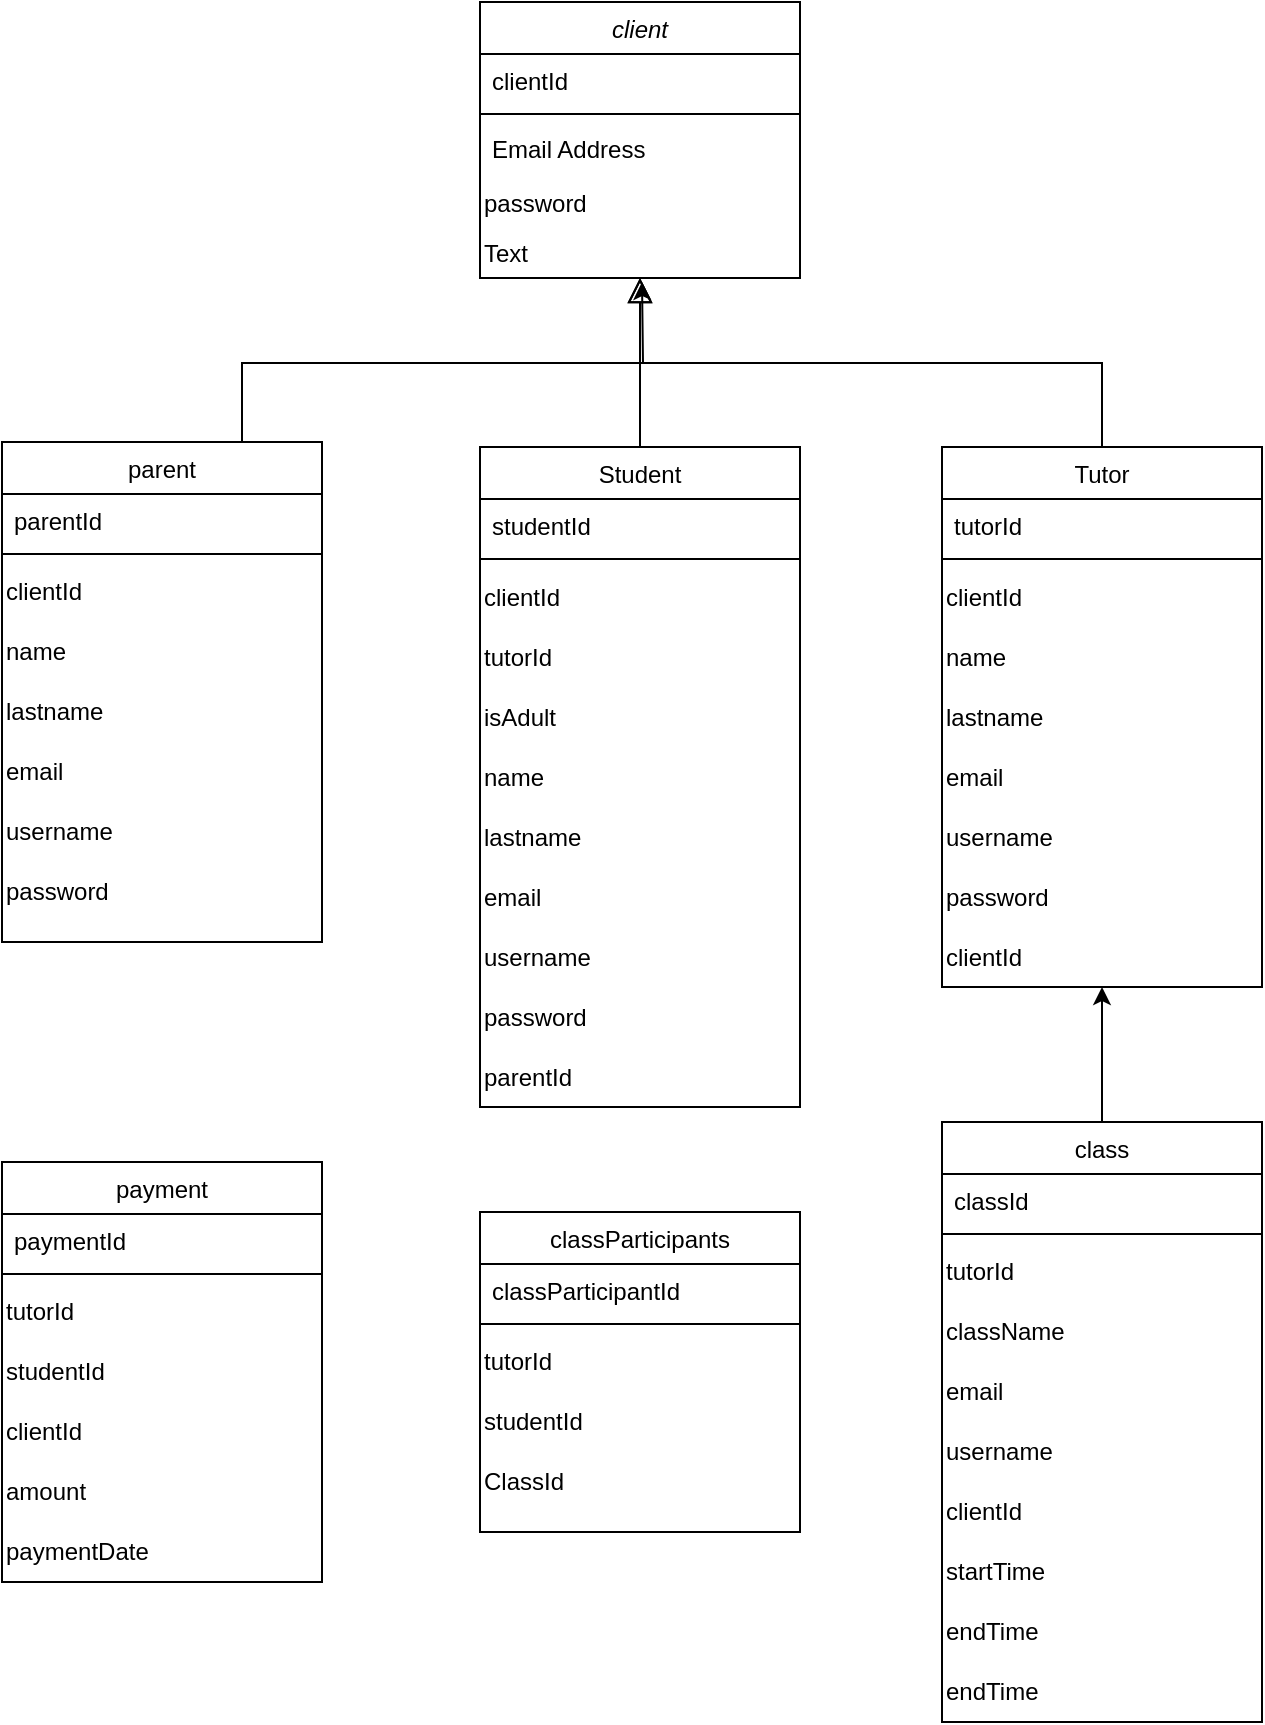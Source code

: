 <mxfile version="20.2.3" type="github">
  <diagram id="C5RBs43oDa-KdzZeNtuy" name="Page-1">
    <mxGraphModel dx="1351" dy="1036" grid="1" gridSize="10" guides="1" tooltips="1" connect="1" arrows="1" fold="1" page="1" pageScale="1" pageWidth="827" pageHeight="1169" math="0" shadow="0">
      <root>
        <mxCell id="WIyWlLk6GJQsqaUBKTNV-0" />
        <mxCell id="WIyWlLk6GJQsqaUBKTNV-1" parent="WIyWlLk6GJQsqaUBKTNV-0" />
        <mxCell id="zkfFHV4jXpPFQw0GAbJ--0" value="client&#xa;" style="swimlane;fontStyle=2;align=center;verticalAlign=top;childLayout=stackLayout;horizontal=1;startSize=26;horizontalStack=0;resizeParent=1;resizeLast=0;collapsible=1;marginBottom=0;rounded=0;shadow=0;strokeWidth=1;" parent="WIyWlLk6GJQsqaUBKTNV-1" vertex="1">
          <mxGeometry x="329" y="120" width="160" height="138" as="geometry">
            <mxRectangle x="230" y="140" width="160" height="26" as="alternateBounds" />
          </mxGeometry>
        </mxCell>
        <mxCell id="zkfFHV4jXpPFQw0GAbJ--1" value="clientId" style="text;align=left;verticalAlign=top;spacingLeft=4;spacingRight=4;overflow=hidden;rotatable=0;points=[[0,0.5],[1,0.5]];portConstraint=eastwest;" parent="zkfFHV4jXpPFQw0GAbJ--0" vertex="1">
          <mxGeometry y="26" width="160" height="26" as="geometry" />
        </mxCell>
        <mxCell id="zkfFHV4jXpPFQw0GAbJ--4" value="" style="line;html=1;strokeWidth=1;align=left;verticalAlign=middle;spacingTop=-1;spacingLeft=3;spacingRight=3;rotatable=0;labelPosition=right;points=[];portConstraint=eastwest;" parent="zkfFHV4jXpPFQw0GAbJ--0" vertex="1">
          <mxGeometry y="52" width="160" height="8" as="geometry" />
        </mxCell>
        <mxCell id="oB4zxMy_WQajGayQ_X4K-0" value="Email Address" style="text;align=left;verticalAlign=top;spacingLeft=4;spacingRight=4;overflow=hidden;rotatable=0;points=[[0,0.5],[1,0.5]];portConstraint=eastwest;rounded=0;shadow=0;html=0;" vertex="1" parent="zkfFHV4jXpPFQw0GAbJ--0">
          <mxGeometry y="60" width="160" height="26" as="geometry" />
        </mxCell>
        <mxCell id="oB4zxMy_WQajGayQ_X4K-1" value="password" style="text;html=1;align=left;verticalAlign=middle;resizable=0;points=[];autosize=1;strokeColor=none;fillColor=none;" vertex="1" parent="zkfFHV4jXpPFQw0GAbJ--0">
          <mxGeometry y="86" width="160" height="30" as="geometry" />
        </mxCell>
        <object label="Text" clientId="" email="" password="" id="oB4zxMy_WQajGayQ_X4K-2">
          <mxCell style="text;html=1;align=left;verticalAlign=middle;resizable=0;points=[];autosize=1;strokeColor=none;fillColor=none;" vertex="1" parent="zkfFHV4jXpPFQw0GAbJ--0">
            <mxGeometry y="116" width="160" height="20" as="geometry" />
          </mxCell>
        </object>
        <mxCell id="zkfFHV4jXpPFQw0GAbJ--6" value="Student" style="swimlane;fontStyle=0;align=center;verticalAlign=top;childLayout=stackLayout;horizontal=1;startSize=26;horizontalStack=0;resizeParent=1;resizeLast=0;collapsible=1;marginBottom=0;rounded=0;shadow=0;strokeWidth=1;" parent="WIyWlLk6GJQsqaUBKTNV-1" vertex="1">
          <mxGeometry x="329" y="342.5" width="160" height="330" as="geometry">
            <mxRectangle x="130" y="380" width="160" height="26" as="alternateBounds" />
          </mxGeometry>
        </mxCell>
        <mxCell id="zkfFHV4jXpPFQw0GAbJ--7" value="studentId" style="text;align=left;verticalAlign=top;spacingLeft=4;spacingRight=4;overflow=hidden;rotatable=0;points=[[0,0.5],[1,0.5]];portConstraint=eastwest;" parent="zkfFHV4jXpPFQw0GAbJ--6" vertex="1">
          <mxGeometry y="26" width="160" height="26" as="geometry" />
        </mxCell>
        <mxCell id="zkfFHV4jXpPFQw0GAbJ--9" value="" style="line;html=1;strokeWidth=1;align=left;verticalAlign=middle;spacingTop=-1;spacingLeft=3;spacingRight=3;rotatable=0;labelPosition=right;points=[];portConstraint=eastwest;" parent="zkfFHV4jXpPFQw0GAbJ--6" vertex="1">
          <mxGeometry y="52" width="160" height="8" as="geometry" />
        </mxCell>
        <mxCell id="oB4zxMy_WQajGayQ_X4K-4" value="clientId" style="text;html=1;align=left;verticalAlign=middle;resizable=0;points=[];autosize=1;strokeColor=none;fillColor=none;" vertex="1" parent="zkfFHV4jXpPFQw0GAbJ--6">
          <mxGeometry y="60" width="160" height="30" as="geometry" />
        </mxCell>
        <mxCell id="oB4zxMy_WQajGayQ_X4K-5" value="tutorId" style="text;html=1;align=left;verticalAlign=middle;resizable=0;points=[];autosize=1;strokeColor=none;fillColor=none;" vertex="1" parent="zkfFHV4jXpPFQw0GAbJ--6">
          <mxGeometry y="90" width="160" height="30" as="geometry" />
        </mxCell>
        <mxCell id="oB4zxMy_WQajGayQ_X4K-6" value="isAdult" style="text;html=1;align=left;verticalAlign=middle;resizable=0;points=[];autosize=1;strokeColor=none;fillColor=none;" vertex="1" parent="zkfFHV4jXpPFQw0GAbJ--6">
          <mxGeometry y="120" width="160" height="30" as="geometry" />
        </mxCell>
        <mxCell id="oB4zxMy_WQajGayQ_X4K-7" value="name" style="text;html=1;align=left;verticalAlign=middle;resizable=0;points=[];autosize=1;strokeColor=none;fillColor=none;" vertex="1" parent="zkfFHV4jXpPFQw0GAbJ--6">
          <mxGeometry y="150" width="160" height="30" as="geometry" />
        </mxCell>
        <mxCell id="oB4zxMy_WQajGayQ_X4K-8" value="lastname" style="text;html=1;align=left;verticalAlign=middle;resizable=0;points=[];autosize=1;strokeColor=none;fillColor=none;" vertex="1" parent="zkfFHV4jXpPFQw0GAbJ--6">
          <mxGeometry y="180" width="160" height="30" as="geometry" />
        </mxCell>
        <mxCell id="oB4zxMy_WQajGayQ_X4K-9" value="email" style="text;html=1;align=left;verticalAlign=middle;resizable=0;points=[];autosize=1;strokeColor=none;fillColor=none;" vertex="1" parent="zkfFHV4jXpPFQw0GAbJ--6">
          <mxGeometry y="210" width="160" height="30" as="geometry" />
        </mxCell>
        <mxCell id="oB4zxMy_WQajGayQ_X4K-10" value="username" style="text;html=1;align=left;verticalAlign=middle;resizable=0;points=[];autosize=1;strokeColor=none;fillColor=none;" vertex="1" parent="zkfFHV4jXpPFQw0GAbJ--6">
          <mxGeometry y="240" width="160" height="30" as="geometry" />
        </mxCell>
        <mxCell id="oB4zxMy_WQajGayQ_X4K-11" value="password" style="text;html=1;align=left;verticalAlign=middle;resizable=0;points=[];autosize=1;strokeColor=none;fillColor=none;" vertex="1" parent="zkfFHV4jXpPFQw0GAbJ--6">
          <mxGeometry y="270" width="160" height="30" as="geometry" />
        </mxCell>
        <mxCell id="oB4zxMy_WQajGayQ_X4K-32" value="parentId" style="text;html=1;align=left;verticalAlign=middle;resizable=0;points=[];autosize=1;strokeColor=none;fillColor=none;" vertex="1" parent="zkfFHV4jXpPFQw0GAbJ--6">
          <mxGeometry y="300" width="160" height="30" as="geometry" />
        </mxCell>
        <mxCell id="zkfFHV4jXpPFQw0GAbJ--12" value="" style="endArrow=block;endSize=10;endFill=0;shadow=0;strokeWidth=1;rounded=0;edgeStyle=elbowEdgeStyle;elbow=vertical;" parent="WIyWlLk6GJQsqaUBKTNV-1" source="zkfFHV4jXpPFQw0GAbJ--6" target="zkfFHV4jXpPFQw0GAbJ--0" edge="1">
          <mxGeometry width="160" relative="1" as="geometry">
            <mxPoint x="309" y="203" as="sourcePoint" />
            <mxPoint x="309" y="203" as="targetPoint" />
          </mxGeometry>
        </mxCell>
        <mxCell id="zkfFHV4jXpPFQw0GAbJ--13" value="Tutor" style="swimlane;fontStyle=0;align=center;verticalAlign=top;childLayout=stackLayout;horizontal=1;startSize=26;horizontalStack=0;resizeParent=1;resizeLast=0;collapsible=1;marginBottom=0;rounded=0;shadow=0;strokeWidth=1;" parent="WIyWlLk6GJQsqaUBKTNV-1" vertex="1">
          <mxGeometry x="560" y="342.5" width="160" height="270" as="geometry">
            <mxRectangle x="340" y="380" width="170" height="26" as="alternateBounds" />
          </mxGeometry>
        </mxCell>
        <mxCell id="zkfFHV4jXpPFQw0GAbJ--14" value="tutorId" style="text;align=left;verticalAlign=top;spacingLeft=4;spacingRight=4;overflow=hidden;rotatable=0;points=[[0,0.5],[1,0.5]];portConstraint=eastwest;" parent="zkfFHV4jXpPFQw0GAbJ--13" vertex="1">
          <mxGeometry y="26" width="160" height="26" as="geometry" />
        </mxCell>
        <mxCell id="zkfFHV4jXpPFQw0GAbJ--15" value="" style="line;html=1;strokeWidth=1;align=left;verticalAlign=middle;spacingTop=-1;spacingLeft=3;spacingRight=3;rotatable=0;labelPosition=right;points=[];portConstraint=eastwest;" parent="zkfFHV4jXpPFQw0GAbJ--13" vertex="1">
          <mxGeometry y="52" width="160" height="8" as="geometry" />
        </mxCell>
        <mxCell id="oB4zxMy_WQajGayQ_X4K-13" value="clientId" style="text;html=1;align=left;verticalAlign=middle;resizable=0;points=[];autosize=1;strokeColor=none;fillColor=none;" vertex="1" parent="zkfFHV4jXpPFQw0GAbJ--13">
          <mxGeometry y="60" width="160" height="30" as="geometry" />
        </mxCell>
        <mxCell id="oB4zxMy_WQajGayQ_X4K-14" value="name" style="text;html=1;align=left;verticalAlign=middle;resizable=0;points=[];autosize=1;strokeColor=none;fillColor=none;" vertex="1" parent="zkfFHV4jXpPFQw0GAbJ--13">
          <mxGeometry y="90" width="160" height="30" as="geometry" />
        </mxCell>
        <mxCell id="oB4zxMy_WQajGayQ_X4K-15" value="lastname" style="text;html=1;align=left;verticalAlign=middle;resizable=0;points=[];autosize=1;strokeColor=none;fillColor=none;" vertex="1" parent="zkfFHV4jXpPFQw0GAbJ--13">
          <mxGeometry y="120" width="160" height="30" as="geometry" />
        </mxCell>
        <mxCell id="oB4zxMy_WQajGayQ_X4K-16" value="email" style="text;html=1;align=left;verticalAlign=middle;resizable=0;points=[];autosize=1;strokeColor=none;fillColor=none;" vertex="1" parent="zkfFHV4jXpPFQw0GAbJ--13">
          <mxGeometry y="150" width="160" height="30" as="geometry" />
        </mxCell>
        <mxCell id="oB4zxMy_WQajGayQ_X4K-17" value="username" style="text;html=1;align=left;verticalAlign=middle;resizable=0;points=[];autosize=1;strokeColor=none;fillColor=none;" vertex="1" parent="zkfFHV4jXpPFQw0GAbJ--13">
          <mxGeometry y="180" width="160" height="30" as="geometry" />
        </mxCell>
        <mxCell id="oB4zxMy_WQajGayQ_X4K-18" value="password" style="text;html=1;align=left;verticalAlign=middle;resizable=0;points=[];autosize=1;strokeColor=none;fillColor=none;" vertex="1" parent="zkfFHV4jXpPFQw0GAbJ--13">
          <mxGeometry y="210" width="160" height="30" as="geometry" />
        </mxCell>
        <mxCell id="oB4zxMy_WQajGayQ_X4K-19" value="clientId" style="text;html=1;align=left;verticalAlign=middle;resizable=0;points=[];autosize=1;strokeColor=none;fillColor=none;" vertex="1" parent="zkfFHV4jXpPFQw0GAbJ--13">
          <mxGeometry y="240" width="160" height="30" as="geometry" />
        </mxCell>
        <mxCell id="zkfFHV4jXpPFQw0GAbJ--16" value="" style="endArrow=block;endSize=10;endFill=0;shadow=0;strokeWidth=1;rounded=0;edgeStyle=elbowEdgeStyle;elbow=vertical;" parent="WIyWlLk6GJQsqaUBKTNV-1" source="zkfFHV4jXpPFQw0GAbJ--13" target="zkfFHV4jXpPFQw0GAbJ--0" edge="1">
          <mxGeometry width="160" relative="1" as="geometry">
            <mxPoint x="319" y="373" as="sourcePoint" />
            <mxPoint x="419" y="271" as="targetPoint" />
          </mxGeometry>
        </mxCell>
        <mxCell id="oB4zxMy_WQajGayQ_X4K-33" style="edgeStyle=orthogonalEdgeStyle;rounded=0;orthogonalLoop=1;jettySize=auto;html=1;exitX=0.75;exitY=0;exitDx=0;exitDy=0;" edge="1" parent="WIyWlLk6GJQsqaUBKTNV-1" source="oB4zxMy_WQajGayQ_X4K-22">
          <mxGeometry relative="1" as="geometry">
            <mxPoint x="410" y="260" as="targetPoint" />
          </mxGeometry>
        </mxCell>
        <mxCell id="oB4zxMy_WQajGayQ_X4K-22" value="parent" style="swimlane;fontStyle=0;align=center;verticalAlign=top;childLayout=stackLayout;horizontal=1;startSize=26;horizontalStack=0;resizeParent=1;resizeLast=0;collapsible=1;marginBottom=0;rounded=0;shadow=0;strokeWidth=1;" vertex="1" parent="WIyWlLk6GJQsqaUBKTNV-1">
          <mxGeometry x="90" y="340" width="160" height="250" as="geometry">
            <mxRectangle x="340" y="380" width="170" height="26" as="alternateBounds" />
          </mxGeometry>
        </mxCell>
        <mxCell id="oB4zxMy_WQajGayQ_X4K-23" value="parentId" style="text;align=left;verticalAlign=top;spacingLeft=4;spacingRight=4;overflow=hidden;rotatable=0;points=[[0,0.5],[1,0.5]];portConstraint=eastwest;" vertex="1" parent="oB4zxMy_WQajGayQ_X4K-22">
          <mxGeometry y="26" width="160" height="26" as="geometry" />
        </mxCell>
        <mxCell id="oB4zxMy_WQajGayQ_X4K-24" value="" style="line;html=1;strokeWidth=1;align=left;verticalAlign=middle;spacingTop=-1;spacingLeft=3;spacingRight=3;rotatable=0;labelPosition=right;points=[];portConstraint=eastwest;" vertex="1" parent="oB4zxMy_WQajGayQ_X4K-22">
          <mxGeometry y="52" width="160" height="8" as="geometry" />
        </mxCell>
        <mxCell id="oB4zxMy_WQajGayQ_X4K-25" value="clientId" style="text;html=1;align=left;verticalAlign=middle;resizable=0;points=[];autosize=1;strokeColor=none;fillColor=none;" vertex="1" parent="oB4zxMy_WQajGayQ_X4K-22">
          <mxGeometry y="60" width="160" height="30" as="geometry" />
        </mxCell>
        <mxCell id="oB4zxMy_WQajGayQ_X4K-26" value="name" style="text;html=1;align=left;verticalAlign=middle;resizable=0;points=[];autosize=1;strokeColor=none;fillColor=none;" vertex="1" parent="oB4zxMy_WQajGayQ_X4K-22">
          <mxGeometry y="90" width="160" height="30" as="geometry" />
        </mxCell>
        <mxCell id="oB4zxMy_WQajGayQ_X4K-27" value="lastname" style="text;html=1;align=left;verticalAlign=middle;resizable=0;points=[];autosize=1;strokeColor=none;fillColor=none;" vertex="1" parent="oB4zxMy_WQajGayQ_X4K-22">
          <mxGeometry y="120" width="160" height="30" as="geometry" />
        </mxCell>
        <mxCell id="oB4zxMy_WQajGayQ_X4K-28" value="email" style="text;html=1;align=left;verticalAlign=middle;resizable=0;points=[];autosize=1;strokeColor=none;fillColor=none;" vertex="1" parent="oB4zxMy_WQajGayQ_X4K-22">
          <mxGeometry y="150" width="160" height="30" as="geometry" />
        </mxCell>
        <mxCell id="oB4zxMy_WQajGayQ_X4K-29" value="username" style="text;html=1;align=left;verticalAlign=middle;resizable=0;points=[];autosize=1;strokeColor=none;fillColor=none;" vertex="1" parent="oB4zxMy_WQajGayQ_X4K-22">
          <mxGeometry y="180" width="160" height="30" as="geometry" />
        </mxCell>
        <mxCell id="oB4zxMy_WQajGayQ_X4K-30" value="password" style="text;html=1;align=left;verticalAlign=middle;resizable=0;points=[];autosize=1;strokeColor=none;fillColor=none;" vertex="1" parent="oB4zxMy_WQajGayQ_X4K-22">
          <mxGeometry y="210" width="160" height="30" as="geometry" />
        </mxCell>
        <mxCell id="oB4zxMy_WQajGayQ_X4K-47" style="edgeStyle=orthogonalEdgeStyle;rounded=0;orthogonalLoop=1;jettySize=auto;html=1;exitX=0.5;exitY=0;exitDx=0;exitDy=0;" edge="1" parent="WIyWlLk6GJQsqaUBKTNV-1" source="oB4zxMy_WQajGayQ_X4K-35" target="oB4zxMy_WQajGayQ_X4K-19">
          <mxGeometry relative="1" as="geometry" />
        </mxCell>
        <mxCell id="oB4zxMy_WQajGayQ_X4K-35" value="class" style="swimlane;fontStyle=0;align=center;verticalAlign=top;childLayout=stackLayout;horizontal=1;startSize=26;horizontalStack=0;resizeParent=1;resizeLast=0;collapsible=1;marginBottom=0;rounded=0;shadow=0;strokeWidth=1;" vertex="1" parent="WIyWlLk6GJQsqaUBKTNV-1">
          <mxGeometry x="560" y="680" width="160" height="300" as="geometry">
            <mxRectangle x="340" y="380" width="170" height="26" as="alternateBounds" />
          </mxGeometry>
        </mxCell>
        <mxCell id="oB4zxMy_WQajGayQ_X4K-36" value="classId" style="text;align=left;verticalAlign=top;spacingLeft=4;spacingRight=4;overflow=hidden;rotatable=0;points=[[0,0.5],[1,0.5]];portConstraint=eastwest;" vertex="1" parent="oB4zxMy_WQajGayQ_X4K-35">
          <mxGeometry y="26" width="160" height="26" as="geometry" />
        </mxCell>
        <mxCell id="oB4zxMy_WQajGayQ_X4K-37" value="" style="line;html=1;strokeWidth=1;align=left;verticalAlign=middle;spacingTop=-1;spacingLeft=3;spacingRight=3;rotatable=0;labelPosition=right;points=[];portConstraint=eastwest;" vertex="1" parent="oB4zxMy_WQajGayQ_X4K-35">
          <mxGeometry y="52" width="160" height="8" as="geometry" />
        </mxCell>
        <mxCell id="oB4zxMy_WQajGayQ_X4K-38" value="tutorId" style="text;html=1;align=left;verticalAlign=middle;resizable=0;points=[];autosize=1;strokeColor=none;fillColor=none;" vertex="1" parent="oB4zxMy_WQajGayQ_X4K-35">
          <mxGeometry y="60" width="160" height="30" as="geometry" />
        </mxCell>
        <mxCell id="oB4zxMy_WQajGayQ_X4K-40" value="className" style="text;html=1;align=left;verticalAlign=middle;resizable=0;points=[];autosize=1;strokeColor=none;fillColor=none;" vertex="1" parent="oB4zxMy_WQajGayQ_X4K-35">
          <mxGeometry y="90" width="160" height="30" as="geometry" />
        </mxCell>
        <mxCell id="oB4zxMy_WQajGayQ_X4K-42" value="email" style="text;html=1;align=left;verticalAlign=middle;resizable=0;points=[];autosize=1;strokeColor=none;fillColor=none;" vertex="1" parent="oB4zxMy_WQajGayQ_X4K-35">
          <mxGeometry y="120" width="160" height="30" as="geometry" />
        </mxCell>
        <mxCell id="oB4zxMy_WQajGayQ_X4K-43" value="username" style="text;html=1;align=left;verticalAlign=middle;resizable=0;points=[];autosize=1;strokeColor=none;fillColor=none;" vertex="1" parent="oB4zxMy_WQajGayQ_X4K-35">
          <mxGeometry y="150" width="160" height="30" as="geometry" />
        </mxCell>
        <mxCell id="oB4zxMy_WQajGayQ_X4K-44" value="clientId" style="text;html=1;align=left;verticalAlign=middle;resizable=0;points=[];autosize=1;strokeColor=none;fillColor=none;" vertex="1" parent="oB4zxMy_WQajGayQ_X4K-35">
          <mxGeometry y="180" width="160" height="30" as="geometry" />
        </mxCell>
        <mxCell id="oB4zxMy_WQajGayQ_X4K-45" value="startTime" style="text;html=1;align=left;verticalAlign=middle;resizable=0;points=[];autosize=1;strokeColor=none;fillColor=none;" vertex="1" parent="oB4zxMy_WQajGayQ_X4K-35">
          <mxGeometry y="210" width="160" height="30" as="geometry" />
        </mxCell>
        <mxCell id="oB4zxMy_WQajGayQ_X4K-46" value="endTime" style="text;html=1;align=left;verticalAlign=middle;resizable=0;points=[];autosize=1;strokeColor=none;fillColor=none;" vertex="1" parent="oB4zxMy_WQajGayQ_X4K-35">
          <mxGeometry y="240" width="160" height="30" as="geometry" />
        </mxCell>
        <mxCell id="oB4zxMy_WQajGayQ_X4K-58" value="endTime" style="text;html=1;align=left;verticalAlign=middle;resizable=0;points=[];autosize=1;strokeColor=none;fillColor=none;" vertex="1" parent="oB4zxMy_WQajGayQ_X4K-35">
          <mxGeometry y="270" width="160" height="30" as="geometry" />
        </mxCell>
        <mxCell id="oB4zxMy_WQajGayQ_X4K-48" value="classParticipants" style="swimlane;fontStyle=0;align=center;verticalAlign=top;childLayout=stackLayout;horizontal=1;startSize=26;horizontalStack=0;resizeParent=1;resizeLast=0;collapsible=1;marginBottom=0;rounded=0;shadow=0;strokeWidth=1;" vertex="1" parent="WIyWlLk6GJQsqaUBKTNV-1">
          <mxGeometry x="329" y="725" width="160" height="160" as="geometry">
            <mxRectangle x="340" y="380" width="170" height="26" as="alternateBounds" />
          </mxGeometry>
        </mxCell>
        <mxCell id="oB4zxMy_WQajGayQ_X4K-49" value="classParticipantId" style="text;align=left;verticalAlign=top;spacingLeft=4;spacingRight=4;overflow=hidden;rotatable=0;points=[[0,0.5],[1,0.5]];portConstraint=eastwest;" vertex="1" parent="oB4zxMy_WQajGayQ_X4K-48">
          <mxGeometry y="26" width="160" height="26" as="geometry" />
        </mxCell>
        <mxCell id="oB4zxMy_WQajGayQ_X4K-50" value="" style="line;html=1;strokeWidth=1;align=left;verticalAlign=middle;spacingTop=-1;spacingLeft=3;spacingRight=3;rotatable=0;labelPosition=right;points=[];portConstraint=eastwest;" vertex="1" parent="oB4zxMy_WQajGayQ_X4K-48">
          <mxGeometry y="52" width="160" height="8" as="geometry" />
        </mxCell>
        <mxCell id="oB4zxMy_WQajGayQ_X4K-51" value="tutorId" style="text;html=1;align=left;verticalAlign=middle;resizable=0;points=[];autosize=1;strokeColor=none;fillColor=none;" vertex="1" parent="oB4zxMy_WQajGayQ_X4K-48">
          <mxGeometry y="60" width="160" height="30" as="geometry" />
        </mxCell>
        <mxCell id="oB4zxMy_WQajGayQ_X4K-52" value="studentId" style="text;html=1;align=left;verticalAlign=middle;resizable=0;points=[];autosize=1;strokeColor=none;fillColor=none;" vertex="1" parent="oB4zxMy_WQajGayQ_X4K-48">
          <mxGeometry y="90" width="160" height="30" as="geometry" />
        </mxCell>
        <mxCell id="oB4zxMy_WQajGayQ_X4K-53" value="ClassId" style="text;html=1;align=left;verticalAlign=middle;resizable=0;points=[];autosize=1;strokeColor=none;fillColor=none;" vertex="1" parent="oB4zxMy_WQajGayQ_X4K-48">
          <mxGeometry y="120" width="160" height="30" as="geometry" />
        </mxCell>
        <mxCell id="oB4zxMy_WQajGayQ_X4K-60" value="payment" style="swimlane;fontStyle=0;align=center;verticalAlign=top;childLayout=stackLayout;horizontal=1;startSize=26;horizontalStack=0;resizeParent=1;resizeLast=0;collapsible=1;marginBottom=0;rounded=0;shadow=0;strokeWidth=1;" vertex="1" parent="WIyWlLk6GJQsqaUBKTNV-1">
          <mxGeometry x="90" y="700" width="160" height="210" as="geometry">
            <mxRectangle x="340" y="380" width="170" height="26" as="alternateBounds" />
          </mxGeometry>
        </mxCell>
        <mxCell id="oB4zxMy_WQajGayQ_X4K-61" value="paymentId" style="text;align=left;verticalAlign=top;spacingLeft=4;spacingRight=4;overflow=hidden;rotatable=0;points=[[0,0.5],[1,0.5]];portConstraint=eastwest;" vertex="1" parent="oB4zxMy_WQajGayQ_X4K-60">
          <mxGeometry y="26" width="160" height="26" as="geometry" />
        </mxCell>
        <mxCell id="oB4zxMy_WQajGayQ_X4K-62" value="" style="line;html=1;strokeWidth=1;align=left;verticalAlign=middle;spacingTop=-1;spacingLeft=3;spacingRight=3;rotatable=0;labelPosition=right;points=[];portConstraint=eastwest;" vertex="1" parent="oB4zxMy_WQajGayQ_X4K-60">
          <mxGeometry y="52" width="160" height="8" as="geometry" />
        </mxCell>
        <mxCell id="oB4zxMy_WQajGayQ_X4K-63" value="tutorId" style="text;html=1;align=left;verticalAlign=middle;resizable=0;points=[];autosize=1;strokeColor=none;fillColor=none;" vertex="1" parent="oB4zxMy_WQajGayQ_X4K-60">
          <mxGeometry y="60" width="160" height="30" as="geometry" />
        </mxCell>
        <mxCell id="oB4zxMy_WQajGayQ_X4K-64" value="studentId" style="text;html=1;align=left;verticalAlign=middle;resizable=0;points=[];autosize=1;strokeColor=none;fillColor=none;" vertex="1" parent="oB4zxMy_WQajGayQ_X4K-60">
          <mxGeometry y="90" width="160" height="30" as="geometry" />
        </mxCell>
        <mxCell id="oB4zxMy_WQajGayQ_X4K-65" value="clientId" style="text;html=1;align=left;verticalAlign=middle;resizable=0;points=[];autosize=1;strokeColor=none;fillColor=none;" vertex="1" parent="oB4zxMy_WQajGayQ_X4K-60">
          <mxGeometry y="120" width="160" height="30" as="geometry" />
        </mxCell>
        <mxCell id="oB4zxMy_WQajGayQ_X4K-66" value="amount" style="text;html=1;align=left;verticalAlign=middle;resizable=0;points=[];autosize=1;strokeColor=none;fillColor=none;" vertex="1" parent="oB4zxMy_WQajGayQ_X4K-60">
          <mxGeometry y="150" width="160" height="30" as="geometry" />
        </mxCell>
        <mxCell id="oB4zxMy_WQajGayQ_X4K-67" value="paymentDate" style="text;html=1;align=left;verticalAlign=middle;resizable=0;points=[];autosize=1;strokeColor=none;fillColor=none;" vertex="1" parent="oB4zxMy_WQajGayQ_X4K-60">
          <mxGeometry y="180" width="160" height="30" as="geometry" />
        </mxCell>
      </root>
    </mxGraphModel>
  </diagram>
</mxfile>
